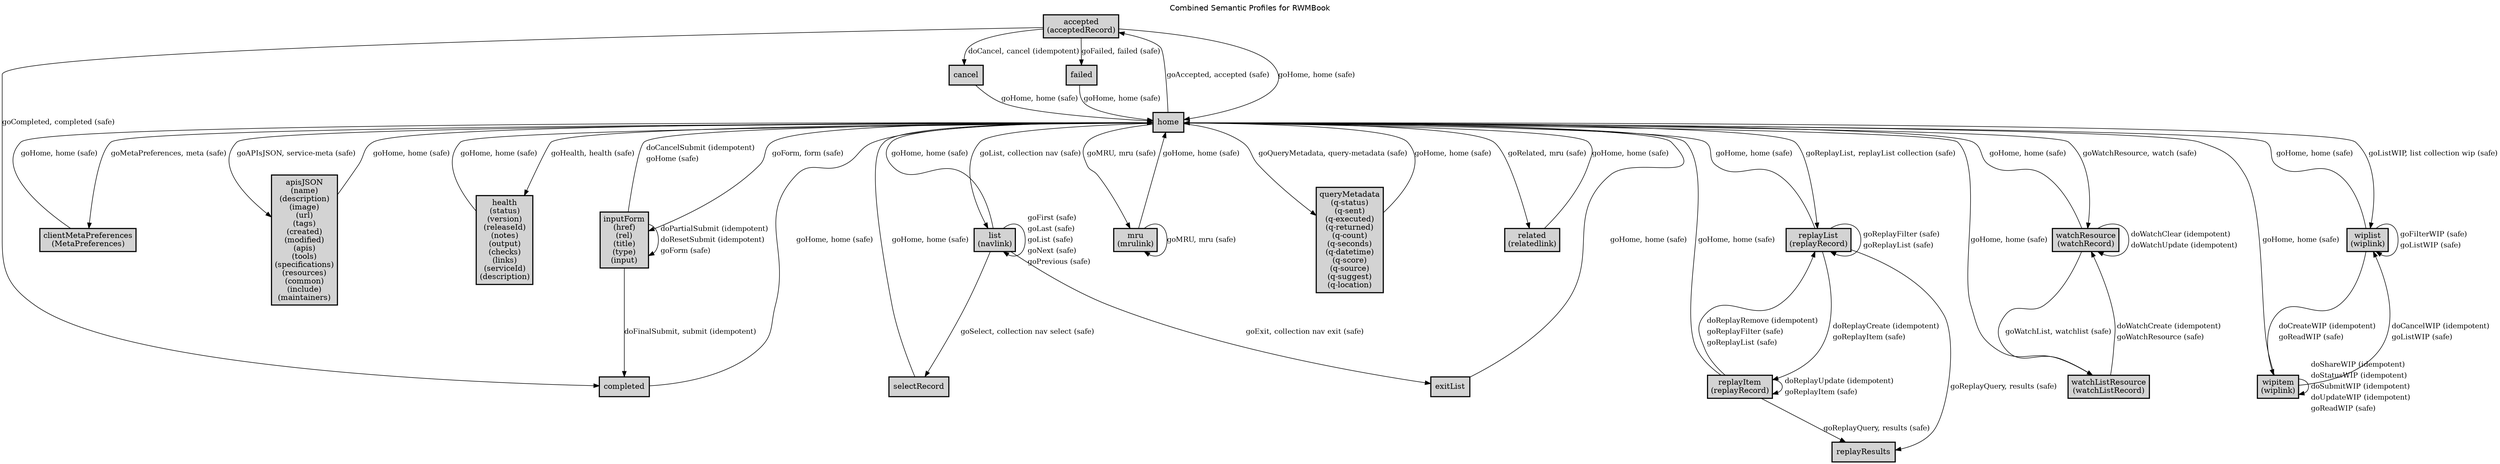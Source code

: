 digraph application_state_diagram {
  graph [
    labelloc="t";
    fontname="Helvetica"
    label="Combined Semantic Profiles for RWMBook";
    URL="index.html" target="_parent"
  ];
  node [shape = box, style = "bold,filled" fillcolor="lightgray"];

    accepted [margin=0.02, label=<<table cellspacing="0" cellpadding="5" border="0"><tr><td>accepted<br />(acceptedRecord)<br /></td></tr></table>>,shape=box URL="docs/semantic.accepted.html" target="_parent"]
    apisJSON [margin=0.02, label=<<table cellspacing="0" cellpadding="5" border="0"><tr><td>apisJSON<br />(name)<br />(description)<br />(image)<br />(url)<br />(tags)<br />(created)<br />(modified)<br />(apis)<br />(tools)<br />(specifications)<br />(resources)<br />(common)<br />(include)<br />(maintainers)<br /></td></tr></table>>,shape=box URL="docs/semantic.apisJSON.html" target="_parent"]
    clientMetaPreferences [margin=0.02, label=<<table cellspacing="0" cellpadding="5" border="0"><tr><td>clientMetaPreferences<br />(MetaPreferences)<br /></td></tr></table>>,shape=box URL="docs/semantic.clientMetaPreferences.html" target="_parent"]
    health [margin=0.02, label=<<table cellspacing="0" cellpadding="5" border="0"><tr><td>health<br />(status)<br />(version)<br />(releaseId)<br />(notes)<br />(output)<br />(checks)<br />(links)<br />(serviceId)<br />(description)<br /></td></tr></table>>,shape=box URL="docs/semantic.health.html" target="_parent"]
    inputForm [margin=0.02, label=<<table cellspacing="0" cellpadding="5" border="0"><tr><td>inputForm<br />(href)<br />(rel)<br />(title)<br />(type)<br />(input)<br /></td></tr></table>>,shape=box URL="docs/semantic.inputForm.html" target="_parent"]
    list [margin=0.02, label=<<table cellspacing="0" cellpadding="5" border="0"><tr><td>list<br />(navlink)<br /></td></tr></table>>,shape=box URL="docs/semantic.list.html" target="_parent"]
    mru [margin=0.02, label=<<table cellspacing="0" cellpadding="5" border="0"><tr><td>mru<br />(mrulink)<br /></td></tr></table>>,shape=box URL="docs/semantic.mru.html" target="_parent"]
    queryMetadata [margin=0.02, label=<<table cellspacing="0" cellpadding="5" border="0"><tr><td>queryMetadata<br />(q-status)<br />(q-sent)<br />(q-executed)<br />(q-returned)<br />(q-count)<br />(q-seconds)<br />(q-datetime)<br />(q-score)<br />(q-source)<br />(q-suggest)<br />(q-location)<br /></td></tr></table>>,shape=box URL="docs/semantic.queryMetadata.html" target="_parent"]
    related [margin=0.02, label=<<table cellspacing="0" cellpadding="5" border="0"><tr><td>related<br />(relatedlink)<br /></td></tr></table>>,shape=box URL="docs/semantic.related.html" target="_parent"]
    replayItem [margin=0.02, label=<<table cellspacing="0" cellpadding="5" border="0"><tr><td>replayItem<br />(replayRecord)<br /></td></tr></table>>,shape=box URL="docs/semantic.replayItem.html" target="_parent"]
    replayList [margin=0.02, label=<<table cellspacing="0" cellpadding="5" border="0"><tr><td>replayList<br />(replayRecord)<br /></td></tr></table>>,shape=box URL="docs/semantic.replayList.html" target="_parent"]
    watchListResource [margin=0.02, label=<<table cellspacing="0" cellpadding="5" border="0"><tr><td>watchListResource<br />(watchListRecord)<br /></td></tr></table>>,shape=box URL="docs/semantic.watchListResource.html" target="_parent"]
    watchResource [margin=0.02, label=<<table cellspacing="0" cellpadding="5" border="0"><tr><td>watchResource<br />(watchRecord)<br /></td></tr></table>>,shape=box URL="docs/semantic.watchResource.html" target="_parent"]
    wipitem [margin=0.02, label=<<table cellspacing="0" cellpadding="5" border="0"><tr><td>wipitem<br />(wiplink)<br /></td></tr></table>>,shape=box URL="docs/semantic.wipitem.html" target="_parent"]
    wiplist [margin=0.02, label=<<table cellspacing="0" cellpadding="5" border="0"><tr><td>wiplist<br />(wiplink)<br /></td></tr></table>>,shape=box URL="docs/semantic.wiplist.html" target="_parent"]

    accepted -> cancel [label = <doCancel, cancel (idempotent)> URL="docs/idempotent.doCancel.html" target="_parent" fontsize=13];
    accepted -> completed [label = <goCompleted, completed (safe)> URL="docs/safe.goCompleted.html" target="_parent" fontsize=13];
    accepted -> failed [label = <goFailed, failed (safe)> URL="docs/safe.goFailed.html" target="_parent" fontsize=13];
    accepted -> home [label = <goHome, home (safe)> URL="docs/safe.goHome.html" target="_parent" fontsize=13];
    apisJSON -> home [label = <goHome, home (safe)> URL="docs/safe.goHome.html" target="_parent" fontsize=13];
    cancel -> home [label = <goHome, home (safe)> URL="docs/safe.goHome.html" target="_parent" fontsize=13];
    clientMetaPreferences -> home [label = <goHome, home (safe)> URL="docs/safe.goHome.html" target="_parent" fontsize=13];
    completed -> home [label = <goHome, home (safe)> URL="docs/safe.goHome.html" target="_parent" fontsize=13];
    exitList -> home [label = <goHome, home (safe)> URL="docs/safe.goHome.html" target="_parent" fontsize=13];
    failed -> home [label = <goHome, home (safe)> URL="docs/safe.goHome.html" target="_parent" fontsize=13];
    health -> home [label = <goHome, home (safe)> URL="docs/safe.goHome.html" target="_parent" fontsize=13];
    home -> accepted [label = <goAccepted, accepted (safe)> URL="docs/safe.goAccepted.html" target="_parent" fontsize=13];
    home -> apisJSON [label = <goAPIsJSON, service-meta (safe)> URL="docs/safe.goAPIsJSON.html" target="_parent" fontsize=13];
    home -> clientMetaPreferences [label = <goMetaPreferences, meta (safe)> URL="docs/safe.goMetaPreferences.html" target="_parent" fontsize=13];
    home -> health [label = <goHealth, health (safe)> URL="docs/safe.goHealth.html" target="_parent" fontsize=13];
    home -> inputForm [label = <goForm, form (safe)> URL="docs/safe.goForm.html" target="_parent" fontsize=13];
    home -> list [label = <goList, collection nav (safe)> URL="docs/safe.goList.html" target="_parent" fontsize=13];
    home -> mru [label = <goMRU, mru (safe)> URL="docs/safe.goMRU.html" target="_parent" fontsize=13];
    home -> queryMetadata [label = <goQueryMetadata, query-metadata (safe)> URL="docs/safe.goQueryMetadata.html" target="_parent" fontsize=13];
    home -> related [label = <goRelated, mru (safe)> URL="docs/safe.goRelated.html" target="_parent" fontsize=13];
    home -> replayList [label = <goReplayList, replayList collection (safe)> URL="docs/safe.goReplayList.html" target="_parent" fontsize=13];
    home -> watchResource [label = <goWatchResource, watch (safe)> URL="docs/safe.goWatchResource.html" target="_parent" fontsize=13];
    home -> wiplist [label = <goListWIP, list collection wip (safe)> URL="docs/safe.goListWIP.html" target="_parent" fontsize=13];
    inputForm -> completed [label = <doFinalSubmit, submit (idempotent)> URL="docs/idempotent.doFinalSubmit.html" target="_parent" fontsize=13];
    inputForm -> home [label=<<table border="0"><tr><td align="left" href="docs/idempotent.doCancelSubmit.html">doCancelSubmit (idempotent)</td></tr><tr><td align="left" href="docs/safe.goHome.html">goHome (safe)</td></tr></table>> fontsize=13];
    inputForm -> inputForm [label=<<table border="0"><tr><td align="left" href="docs/idempotent.doPartialSubmit.html">doPartialSubmit (idempotent)</td></tr><tr><td align="left" href="docs/idempotent.doResetSubmit.html">doResetSubmit (idempotent)</td></tr><tr><td align="left" href="docs/safe.goForm.html">goForm (safe)</td></tr></table>> fontsize=13];
    list -> exitList [label = <goExit, collection nav exit (safe)> URL="docs/safe.goExit.html" target="_parent" fontsize=13];
    list -> home [label = <goHome, home (safe)> URL="docs/safe.goHome.html" target="_parent" fontsize=13];
    list -> list [label=<<table border="0"><tr><td align="left" href="docs/safe.goFirst.html">goFirst (safe)</td></tr><tr><td align="left" href="docs/safe.goLast.html">goLast (safe)</td></tr><tr><td align="left" href="docs/safe.goList.html">goList (safe)</td></tr><tr><td align="left" href="docs/safe.goNext.html">goNext (safe)</td></tr><tr><td align="left" href="docs/safe.goPrevious.html">goPrevious (safe)</td></tr></table>> fontsize=13];
    list -> selectRecord [label = <goSelect, collection nav select (safe)> URL="docs/safe.goSelect.html" target="_parent" fontsize=13];
    mru -> home [label = <goHome, home (safe)> URL="docs/safe.goHome.html" target="_parent" fontsize=13];
    mru -> mru [label = <goMRU, mru (safe)> URL="docs/safe.goMRU.html" target="_parent" fontsize=13];
    queryMetadata -> home [label = <goHome, home (safe)> URL="docs/safe.goHome.html" target="_parent" fontsize=13];
    related -> home [label = <goHome, home (safe)> URL="docs/safe.goHome.html" target="_parent" fontsize=13];
    replayItem -> home [label = <goHome, home (safe)> URL="docs/safe.goHome.html" target="_parent" fontsize=13];
    replayItem -> replayItem [label=<<table border="0"><tr><td align="left" href="docs/idempotent.doReplayUpdate.html">doReplayUpdate (idempotent)</td></tr><tr><td align="left" href="docs/safe.goReplayItem.html">goReplayItem (safe)</td></tr></table>> fontsize=13];
    replayItem -> replayList [label=<<table border="0"><tr><td align="left" href="docs/idempotent.doReplayRemove.html">doReplayRemove (idempotent)</td></tr><tr><td align="left" href="docs/safe.goReplayFilter.html">goReplayFilter (safe)</td></tr><tr><td align="left" href="docs/safe.goReplayList.html">goReplayList (safe)</td></tr></table>> fontsize=13];
    replayItem -> replayResults [label = <goReplayQuery, results (safe)> URL="docs/safe.goReplayQuery.html" target="_parent" fontsize=13];
    replayList -> home [label = <goHome, home (safe)> URL="docs/safe.goHome.html" target="_parent" fontsize=13];
    replayList -> replayItem [label=<<table border="0"><tr><td align="left" href="docs/idempotent.doReplayCreate.html">doReplayCreate (idempotent)</td></tr><tr><td align="left" href="docs/safe.goReplayItem.html">goReplayItem (safe)</td></tr></table>> fontsize=13];
    replayList -> replayList [label=<<table border="0"><tr><td align="left" href="docs/safe.goReplayFilter.html">goReplayFilter (safe)</td></tr><tr><td align="left" href="docs/safe.goReplayList.html">goReplayList (safe)</td></tr></table>> fontsize=13];
    replayList -> replayResults [label = <goReplayQuery, results (safe)> URL="docs/safe.goReplayQuery.html" target="_parent" fontsize=13];
    selectRecord -> home [label = <goHome, home (safe)> URL="docs/safe.goHome.html" target="_parent" fontsize=13];
    watchListResource -> home [label = <goHome, home (safe)> URL="docs/safe.goHome.html" target="_parent" fontsize=13];
    watchListResource -> watchResource [label=<<table border="0"><tr><td align="left" href="docs/idempotent.doWatchCreate.html">doWatchCreate (idempotent)</td></tr><tr><td align="left" href="docs/safe.goWatchResource.html">goWatchResource (safe)</td></tr></table>> fontsize=13];
    watchResource -> home [label = <goHome, home (safe)> URL="docs/safe.goHome.html" target="_parent" fontsize=13];
    watchResource -> watchListResource [label = <goWatchList, watchlist (safe)> URL="docs/safe.goWatchList.html" target="_parent" fontsize=13];
    watchResource -> watchResource [label=<<table border="0"><tr><td align="left" href="docs/idempotent.doWatchClear.html">doWatchClear (idempotent)</td></tr><tr><td align="left" href="docs/idempotent.doWatchUpdate.html">doWatchUpdate (idempotent)</td></tr></table>> fontsize=13];
    wipitem -> home [label = <goHome, home (safe)> URL="docs/safe.goHome.html" target="_parent" fontsize=13];
    wipitem -> wipitem [label=<<table border="0"><tr><td align="left" href="docs/idempotent.doShareWIP.html">doShareWIP (idempotent)</td></tr><tr><td align="left" href="docs/idempotent.doStatusWIP.html">doStatusWIP (idempotent)</td></tr><tr><td align="left" href="docs/idempotent.doSubmitWIP.html">doSubmitWIP (idempotent)</td></tr><tr><td align="left" href="docs/idempotent.doUpdateWIP.html">doUpdateWIP (idempotent)</td></tr><tr><td align="left" href="docs/safe.goReadWIP.html">goReadWIP (safe)</td></tr></table>> fontsize=13];
    wipitem -> wiplist [label=<<table border="0"><tr><td align="left" href="docs/idempotent.doCancelWIP.html">doCancelWIP (idempotent)</td></tr><tr><td align="left" href="docs/safe.goListWIP.html">goListWIP (safe)</td></tr></table>> fontsize=13];
    wiplist -> home [label = <goHome, home (safe)> URL="docs/safe.goHome.html" target="_parent" fontsize=13];
    wiplist -> wipitem [label=<<table border="0"><tr><td align="left" href="docs/idempotent.doCreateWIP.html">doCreateWIP (idempotent)</td></tr><tr><td align="left" href="docs/safe.goReadWIP.html">goReadWIP (safe)</td></tr></table>> fontsize=13];
    wiplist -> wiplist [label=<<table border="0"><tr><td align="left" href="docs/safe.goFilterWIP.html">goFilterWIP (safe)</td></tr><tr><td align="left" href="docs/safe.goListWIP.html">goListWIP (safe)</td></tr></table>> fontsize=13];

    cancel [label = <cancel> URL="docs/semantic.cancel.html" target="_parent"]
    completed [label = <completed> URL="docs/semantic.completed.html" target="_parent"]
    failed [label = <failed> URL="docs/semantic.failed.html" target="_parent"]
    home [label = <home> URL="docs/semantic.home.html" target="_parent"]
    exitList [label = <exitList> URL="docs/semantic.exitList.html" target="_parent"]
    selectRecord [label = <selectRecord> URL="docs/semantic.selectRecord.html" target="_parent"]
    replayResults [label = <replayResults> URL="docs/semantic.replayResults.html" target="_parent"]

}